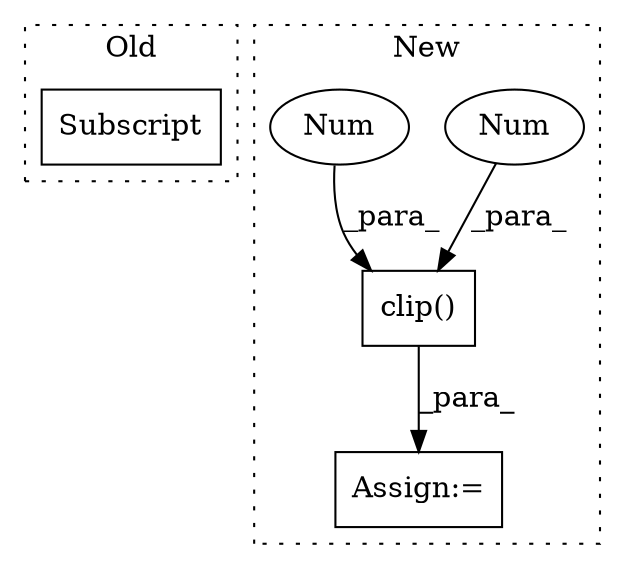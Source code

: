 digraph G {
subgraph cluster0 {
1 [label="Subscript" a="63" s="10495,0" l="53,0" shape="box"];
label = "Old";
style="dotted";
}
subgraph cluster1 {
2 [label="clip()" a="75" s="11035,11073" l="12,1" shape="box"];
3 [label="Assign:=" a="68" s="11032" l="3" shape="box"];
4 [label="Num" a="76" s="11069" l="1" shape="ellipse"];
5 [label="Num" a="76" s="11072" l="1" shape="ellipse"];
label = "New";
style="dotted";
}
2 -> 3 [label="_para_"];
4 -> 2 [label="_para_"];
5 -> 2 [label="_para_"];
}